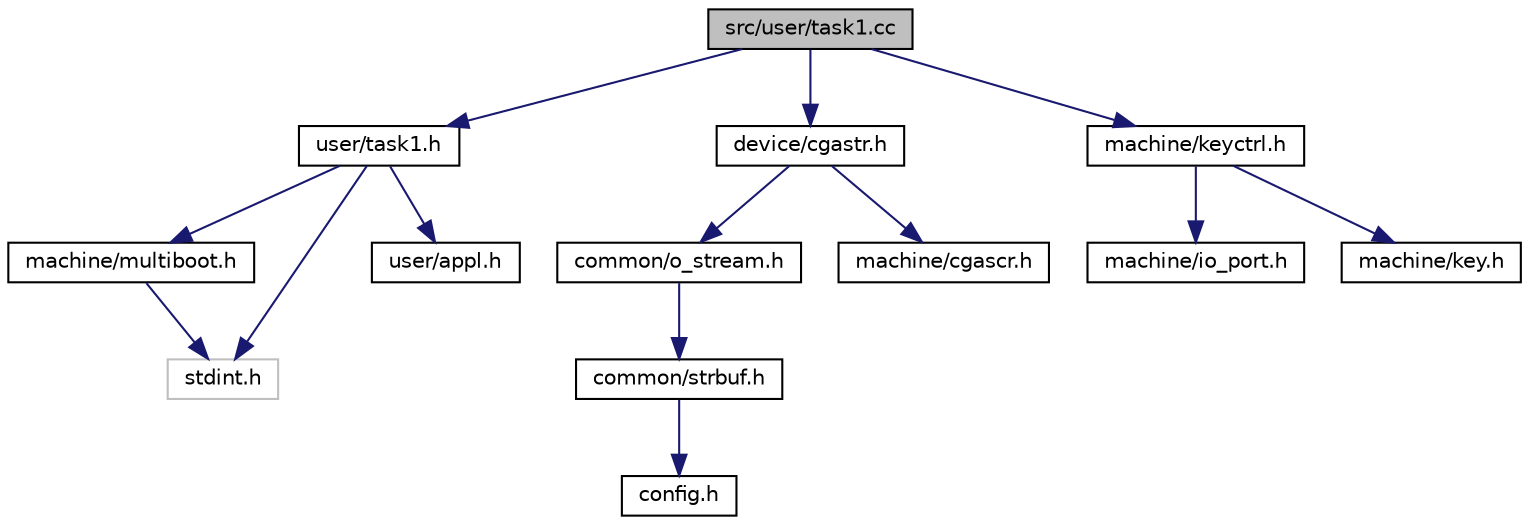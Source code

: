 digraph G
{
  bgcolor="transparent";
  edge [fontname="Helvetica",fontsize="10",labelfontname="Helvetica",labelfontsize="10"];
  node [fontname="Helvetica",fontsize="10",shape=record];
  Node1 [label="src/user/task1.cc",height=0.2,width=0.4,color="black", fillcolor="grey75", style="filled" fontcolor="black"];
  Node1 -> Node2 [color="midnightblue",fontsize="10",style="solid",fontname="Helvetica"];
  Node2 [label="user/task1.h",height=0.2,width=0.4,color="black",URL="$task1_8h.html",tooltip="declaration of class for first task"];
  Node2 -> Node3 [color="midnightblue",fontsize="10",style="solid",fontname="Helvetica"];
  Node3 [label="machine/multiboot.h",height=0.2,width=0.4,color="black",URL="$multiboot_8h.html"];
  Node3 -> Node4 [color="midnightblue",fontsize="10",style="solid",fontname="Helvetica"];
  Node4 [label="stdint.h",height=0.2,width=0.4,color="grey75"];
  Node2 -> Node5 [color="midnightblue",fontsize="10",style="solid",fontname="Helvetica"];
  Node5 [label="user/appl.h",height=0.2,width=0.4,color="black",URL="$appl_8h.html",tooltip="declaration of basic class for application of the tasks"];
  Node2 -> Node4 [color="midnightblue",fontsize="10",style="solid",fontname="Helvetica"];
  Node1 -> Node6 [color="midnightblue",fontsize="10",style="solid",fontname="Helvetica"];
  Node6 [label="device/cgastr.h",height=0.2,width=0.4,color="black",URL="$cgastr_8h.html"];
  Node6 -> Node7 [color="midnightblue",fontsize="10",style="solid",fontname="Helvetica"];
  Node7 [label="common/o_stream.h",height=0.2,width=0.4,color="black",URL="$o__stream_8h.html"];
  Node7 -> Node8 [color="midnightblue",fontsize="10",style="solid",fontname="Helvetica"];
  Node8 [label="common/strbuf.h",height=0.2,width=0.4,color="black",URL="$strbuf_8h.html"];
  Node8 -> Node9 [color="midnightblue",fontsize="10",style="solid",fontname="Helvetica"];
  Node9 [label="config.h",height=0.2,width=0.4,color="black",URL="$config_8h.html",tooltip="defines for different configurations of OOStuBS"];
  Node6 -> Node10 [color="midnightblue",fontsize="10",style="solid",fontname="Helvetica"];
  Node10 [label="machine/cgascr.h",height=0.2,width=0.4,color="black",URL="$cgascr_8h.html"];
  Node1 -> Node11 [color="midnightblue",fontsize="10",style="solid",fontname="Helvetica"];
  Node11 [label="machine/keyctrl.h",height=0.2,width=0.4,color="black",URL="$keyctrl_8h.html"];
  Node11 -> Node12 [color="midnightblue",fontsize="10",style="solid",fontname="Helvetica"];
  Node12 [label="machine/io_port.h",height=0.2,width=0.4,color="black",URL="$io__port_8h.html"];
  Node11 -> Node13 [color="midnightblue",fontsize="10",style="solid",fontname="Helvetica"];
  Node13 [label="machine/key.h",height=0.2,width=0.4,color="black",URL="$key_8h.html"];
}
